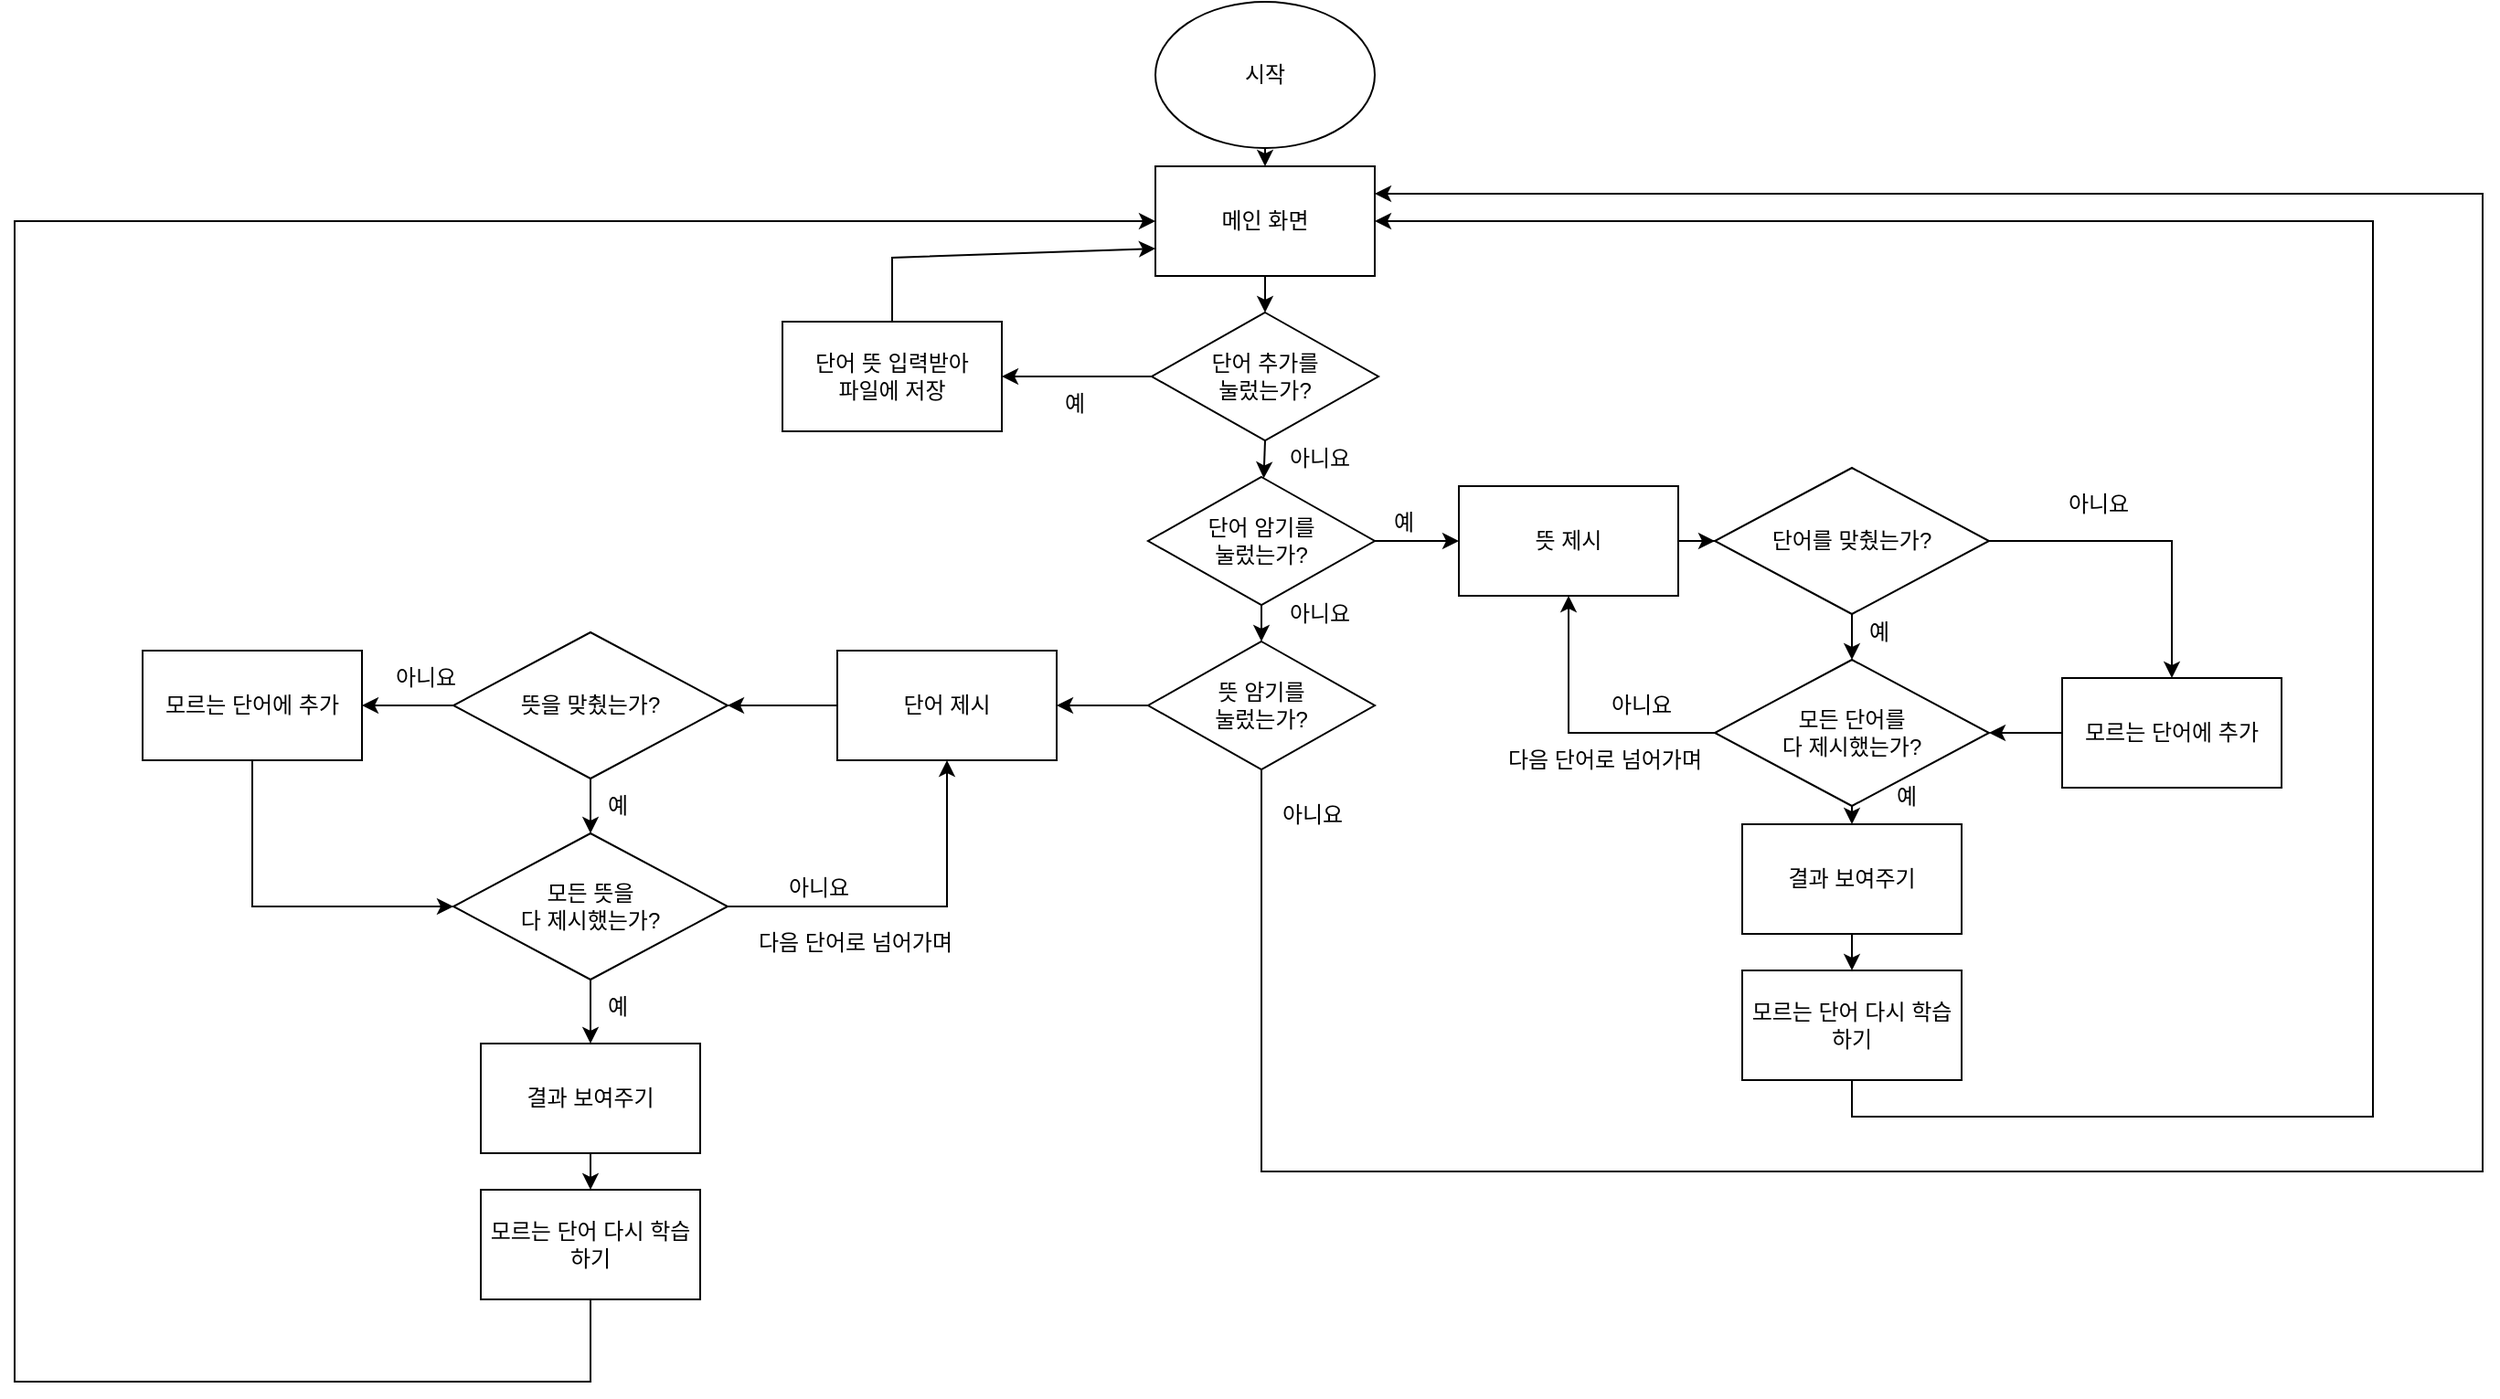 <mxfile version="24.2.0" type="github">
  <diagram name="페이지-1" id="NP-TIX0myfl4sf9b4IvR">
    <mxGraphModel dx="2634" dy="772" grid="1" gridSize="10" guides="1" tooltips="1" connect="1" arrows="1" fold="1" page="1" pageScale="1" pageWidth="1200" pageHeight="1920" math="0" shadow="0">
      <root>
        <mxCell id="0" />
        <mxCell id="1" parent="0" />
        <mxCell id="qKHeYkPvnPnLQPGrNLh1-1" value="시작" style="ellipse;whiteSpace=wrap;html=1;" vertex="1" parent="1">
          <mxGeometry x="354" y="30" width="120" height="80" as="geometry" />
        </mxCell>
        <mxCell id="qKHeYkPvnPnLQPGrNLh1-2" value="메인 화면" style="rounded=0;whiteSpace=wrap;html=1;" vertex="1" parent="1">
          <mxGeometry x="354" y="120" width="120" height="60" as="geometry" />
        </mxCell>
        <mxCell id="qKHeYkPvnPnLQPGrNLh1-3" value="단어 추가를&lt;div&gt;눌렀는가?&lt;/div&gt;" style="rhombus;whiteSpace=wrap;html=1;" vertex="1" parent="1">
          <mxGeometry x="352" y="200" width="124" height="70" as="geometry" />
        </mxCell>
        <mxCell id="qKHeYkPvnPnLQPGrNLh1-22" value="" style="edgeStyle=orthogonalEdgeStyle;rounded=0;orthogonalLoop=1;jettySize=auto;html=1;" edge="1" parent="1" source="qKHeYkPvnPnLQPGrNLh1-4" target="qKHeYkPvnPnLQPGrNLh1-20">
          <mxGeometry relative="1" as="geometry" />
        </mxCell>
        <mxCell id="qKHeYkPvnPnLQPGrNLh1-4" value="단어 암기를&lt;div&gt;눌렀는가?&lt;/div&gt;" style="rhombus;whiteSpace=wrap;html=1;" vertex="1" parent="1">
          <mxGeometry x="350" y="290" width="124" height="70" as="geometry" />
        </mxCell>
        <mxCell id="qKHeYkPvnPnLQPGrNLh1-93" style="edgeStyle=orthogonalEdgeStyle;rounded=0;orthogonalLoop=1;jettySize=auto;html=1;exitX=0;exitY=0.5;exitDx=0;exitDy=0;entryX=1;entryY=0.5;entryDx=0;entryDy=0;" edge="1" parent="1" source="qKHeYkPvnPnLQPGrNLh1-5" target="qKHeYkPvnPnLQPGrNLh1-72">
          <mxGeometry relative="1" as="geometry" />
        </mxCell>
        <mxCell id="qKHeYkPvnPnLQPGrNLh1-99" style="edgeStyle=orthogonalEdgeStyle;rounded=0;orthogonalLoop=1;jettySize=auto;html=1;exitX=0.5;exitY=1;exitDx=0;exitDy=0;entryX=1;entryY=0.25;entryDx=0;entryDy=0;" edge="1" parent="1" source="qKHeYkPvnPnLQPGrNLh1-5" target="qKHeYkPvnPnLQPGrNLh1-2">
          <mxGeometry relative="1" as="geometry">
            <Array as="points">
              <mxPoint x="412" y="670" />
              <mxPoint x="1080" y="670" />
              <mxPoint x="1080" y="135" />
            </Array>
          </mxGeometry>
        </mxCell>
        <mxCell id="qKHeYkPvnPnLQPGrNLh1-5" value="뜻 암기를&lt;div&gt;눌렀는가?&lt;/div&gt;" style="rhombus;whiteSpace=wrap;html=1;" vertex="1" parent="1">
          <mxGeometry x="350" y="380" width="124" height="70" as="geometry" />
        </mxCell>
        <mxCell id="qKHeYkPvnPnLQPGrNLh1-6" value="" style="endArrow=classic;html=1;rounded=0;exitX=0.5;exitY=1;exitDx=0;exitDy=0;entryX=0.5;entryY=0;entryDx=0;entryDy=0;" edge="1" parent="1" source="qKHeYkPvnPnLQPGrNLh1-1" target="qKHeYkPvnPnLQPGrNLh1-2">
          <mxGeometry width="50" height="50" relative="1" as="geometry">
            <mxPoint x="390" y="420" as="sourcePoint" />
            <mxPoint x="440" y="370" as="targetPoint" />
            <Array as="points" />
          </mxGeometry>
        </mxCell>
        <mxCell id="qKHeYkPvnPnLQPGrNLh1-7" value="" style="endArrow=classic;html=1;rounded=0;exitX=0.5;exitY=1;exitDx=0;exitDy=0;entryX=0.5;entryY=0;entryDx=0;entryDy=0;" edge="1" parent="1" source="qKHeYkPvnPnLQPGrNLh1-2" target="qKHeYkPvnPnLQPGrNLh1-3">
          <mxGeometry width="50" height="50" relative="1" as="geometry">
            <mxPoint x="424" y="90" as="sourcePoint" />
            <mxPoint x="424" y="130" as="targetPoint" />
            <Array as="points" />
          </mxGeometry>
        </mxCell>
        <mxCell id="qKHeYkPvnPnLQPGrNLh1-8" value="" style="endArrow=classic;html=1;rounded=0;exitX=0.5;exitY=1;exitDx=0;exitDy=0;" edge="1" parent="1" source="qKHeYkPvnPnLQPGrNLh1-3" target="qKHeYkPvnPnLQPGrNLh1-4">
          <mxGeometry width="50" height="50" relative="1" as="geometry">
            <mxPoint x="434" y="100" as="sourcePoint" />
            <mxPoint x="434" y="140" as="targetPoint" />
            <Array as="points" />
          </mxGeometry>
        </mxCell>
        <mxCell id="qKHeYkPvnPnLQPGrNLh1-9" value="" style="endArrow=classic;html=1;rounded=0;exitX=0.5;exitY=1;exitDx=0;exitDy=0;entryX=0.5;entryY=0;entryDx=0;entryDy=0;" edge="1" parent="1" source="qKHeYkPvnPnLQPGrNLh1-4" target="qKHeYkPvnPnLQPGrNLh1-5">
          <mxGeometry width="50" height="50" relative="1" as="geometry">
            <mxPoint x="444" y="110" as="sourcePoint" />
            <mxPoint x="444" y="150" as="targetPoint" />
            <Array as="points" />
          </mxGeometry>
        </mxCell>
        <mxCell id="qKHeYkPvnPnLQPGrNLh1-10" value="단어 뜻 입력받아&lt;div&gt;파일에 저장&lt;/div&gt;" style="rounded=0;whiteSpace=wrap;html=1;" vertex="1" parent="1">
          <mxGeometry x="150" y="205" width="120" height="60" as="geometry" />
        </mxCell>
        <mxCell id="qKHeYkPvnPnLQPGrNLh1-11" value="" style="endArrow=classic;html=1;rounded=0;exitX=0;exitY=0.5;exitDx=0;exitDy=0;entryX=1;entryY=0.5;entryDx=0;entryDy=0;" edge="1" parent="1" source="qKHeYkPvnPnLQPGrNLh1-3" target="qKHeYkPvnPnLQPGrNLh1-10">
          <mxGeometry width="50" height="50" relative="1" as="geometry">
            <mxPoint x="454" y="120" as="sourcePoint" />
            <mxPoint x="454" y="160" as="targetPoint" />
            <Array as="points" />
          </mxGeometry>
        </mxCell>
        <mxCell id="qKHeYkPvnPnLQPGrNLh1-12" value="" style="endArrow=classic;html=1;rounded=0;exitX=0.5;exitY=0;exitDx=0;exitDy=0;entryX=0;entryY=0.75;entryDx=0;entryDy=0;" edge="1" parent="1" source="qKHeYkPvnPnLQPGrNLh1-10" target="qKHeYkPvnPnLQPGrNLh1-2">
          <mxGeometry width="50" height="50" relative="1" as="geometry">
            <mxPoint x="464" y="130" as="sourcePoint" />
            <mxPoint x="464" y="170" as="targetPoint" />
            <Array as="points">
              <mxPoint x="210" y="170" />
            </Array>
          </mxGeometry>
        </mxCell>
        <mxCell id="qKHeYkPvnPnLQPGrNLh1-13" value="예" style="text;html=1;align=center;verticalAlign=middle;whiteSpace=wrap;rounded=0;" vertex="1" parent="1">
          <mxGeometry x="280" y="235" width="60" height="30" as="geometry" />
        </mxCell>
        <mxCell id="qKHeYkPvnPnLQPGrNLh1-15" value="예" style="text;html=1;align=center;verticalAlign=middle;whiteSpace=wrap;rounded=0;" vertex="1" parent="1">
          <mxGeometry x="460" y="300" width="60" height="30" as="geometry" />
        </mxCell>
        <mxCell id="qKHeYkPvnPnLQPGrNLh1-16" value="예" style="text;html=1;align=center;verticalAlign=middle;whiteSpace=wrap;rounded=0;" vertex="1" parent="1">
          <mxGeometry x="30" y="455" width="60" height="30" as="geometry" />
        </mxCell>
        <mxCell id="qKHeYkPvnPnLQPGrNLh1-17" value="아니요" style="text;html=1;align=center;verticalAlign=middle;whiteSpace=wrap;rounded=0;" vertex="1" parent="1">
          <mxGeometry x="414" y="265" width="60" height="30" as="geometry" />
        </mxCell>
        <mxCell id="qKHeYkPvnPnLQPGrNLh1-18" value="아니요" style="text;html=1;align=center;verticalAlign=middle;whiteSpace=wrap;rounded=0;" vertex="1" parent="1">
          <mxGeometry x="414" y="350" width="60" height="30" as="geometry" />
        </mxCell>
        <mxCell id="qKHeYkPvnPnLQPGrNLh1-19" value="아니요" style="text;html=1;align=center;verticalAlign=middle;whiteSpace=wrap;rounded=0;" vertex="1" parent="1">
          <mxGeometry x="410" y="460" width="60" height="30" as="geometry" />
        </mxCell>
        <mxCell id="qKHeYkPvnPnLQPGrNLh1-23" value="" style="edgeStyle=orthogonalEdgeStyle;rounded=0;orthogonalLoop=1;jettySize=auto;html=1;" edge="1" parent="1" source="qKHeYkPvnPnLQPGrNLh1-20" target="qKHeYkPvnPnLQPGrNLh1-21">
          <mxGeometry relative="1" as="geometry" />
        </mxCell>
        <mxCell id="qKHeYkPvnPnLQPGrNLh1-20" value="뜻 제시" style="rounded=0;whiteSpace=wrap;html=1;" vertex="1" parent="1">
          <mxGeometry x="520" y="295" width="120" height="60" as="geometry" />
        </mxCell>
        <mxCell id="qKHeYkPvnPnLQPGrNLh1-25" value="" style="edgeStyle=orthogonalEdgeStyle;rounded=0;orthogonalLoop=1;jettySize=auto;html=1;" edge="1" parent="1" source="qKHeYkPvnPnLQPGrNLh1-21" target="qKHeYkPvnPnLQPGrNLh1-24">
          <mxGeometry relative="1" as="geometry" />
        </mxCell>
        <mxCell id="qKHeYkPvnPnLQPGrNLh1-32" style="edgeStyle=orthogonalEdgeStyle;rounded=0;orthogonalLoop=1;jettySize=auto;html=1;exitX=0.5;exitY=1;exitDx=0;exitDy=0;entryX=0.5;entryY=0;entryDx=0;entryDy=0;" edge="1" parent="1" source="qKHeYkPvnPnLQPGrNLh1-21" target="qKHeYkPvnPnLQPGrNLh1-38">
          <mxGeometry relative="1" as="geometry" />
        </mxCell>
        <mxCell id="qKHeYkPvnPnLQPGrNLh1-21" value="단어를 맞췄는가?" style="rhombus;whiteSpace=wrap;html=1;" vertex="1" parent="1">
          <mxGeometry x="660" y="285" width="150" height="80" as="geometry" />
        </mxCell>
        <mxCell id="qKHeYkPvnPnLQPGrNLh1-35" style="edgeStyle=orthogonalEdgeStyle;rounded=0;orthogonalLoop=1;jettySize=auto;html=1;exitX=0;exitY=0.5;exitDx=0;exitDy=0;entryX=1;entryY=0.5;entryDx=0;entryDy=0;" edge="1" parent="1" source="qKHeYkPvnPnLQPGrNLh1-24" target="qKHeYkPvnPnLQPGrNLh1-38">
          <mxGeometry relative="1" as="geometry">
            <mxPoint x="580" y="360" as="targetPoint" />
          </mxGeometry>
        </mxCell>
        <mxCell id="qKHeYkPvnPnLQPGrNLh1-24" value="모르는 단어에 추가" style="rounded=0;whiteSpace=wrap;html=1;" vertex="1" parent="1">
          <mxGeometry x="850" y="400" width="120" height="60" as="geometry" />
        </mxCell>
        <mxCell id="qKHeYkPvnPnLQPGrNLh1-26" value="아니요" style="text;html=1;align=center;verticalAlign=middle;whiteSpace=wrap;rounded=0;" vertex="1" parent="1">
          <mxGeometry x="840" y="290" width="60" height="30" as="geometry" />
        </mxCell>
        <mxCell id="qKHeYkPvnPnLQPGrNLh1-27" value="예" style="text;html=1;align=center;verticalAlign=middle;whiteSpace=wrap;rounded=0;" vertex="1" parent="1">
          <mxGeometry x="720" y="360" width="60" height="30" as="geometry" />
        </mxCell>
        <mxCell id="qKHeYkPvnPnLQPGrNLh1-33" value="다음 단어로 넘어가며" style="text;html=1;align=center;verticalAlign=middle;whiteSpace=wrap;rounded=0;" vertex="1" parent="1">
          <mxGeometry x="540" y="430" width="120" height="30" as="geometry" />
        </mxCell>
        <mxCell id="qKHeYkPvnPnLQPGrNLh1-42" style="edgeStyle=orthogonalEdgeStyle;rounded=0;orthogonalLoop=1;jettySize=auto;html=1;exitX=0.5;exitY=1;exitDx=0;exitDy=0;entryX=0.5;entryY=0;entryDx=0;entryDy=0;" edge="1" parent="1" source="qKHeYkPvnPnLQPGrNLh1-38" target="qKHeYkPvnPnLQPGrNLh1-40">
          <mxGeometry relative="1" as="geometry" />
        </mxCell>
        <mxCell id="qKHeYkPvnPnLQPGrNLh1-44" style="edgeStyle=orthogonalEdgeStyle;rounded=0;orthogonalLoop=1;jettySize=auto;html=1;exitX=0;exitY=0.5;exitDx=0;exitDy=0;entryX=0.5;entryY=1;entryDx=0;entryDy=0;" edge="1" parent="1" source="qKHeYkPvnPnLQPGrNLh1-38" target="qKHeYkPvnPnLQPGrNLh1-20">
          <mxGeometry relative="1" as="geometry" />
        </mxCell>
        <mxCell id="qKHeYkPvnPnLQPGrNLh1-38" value="모든 단어를&lt;div&gt;다 제시했는가?&lt;/div&gt;" style="rhombus;whiteSpace=wrap;html=1;" vertex="1" parent="1">
          <mxGeometry x="660" y="390" width="150" height="80" as="geometry" />
        </mxCell>
        <mxCell id="qKHeYkPvnPnLQPGrNLh1-43" style="edgeStyle=orthogonalEdgeStyle;rounded=0;orthogonalLoop=1;jettySize=auto;html=1;exitX=0.5;exitY=1;exitDx=0;exitDy=0;entryX=0.5;entryY=0;entryDx=0;entryDy=0;" edge="1" parent="1" source="qKHeYkPvnPnLQPGrNLh1-40" target="qKHeYkPvnPnLQPGrNLh1-41">
          <mxGeometry relative="1" as="geometry" />
        </mxCell>
        <mxCell id="qKHeYkPvnPnLQPGrNLh1-40" value="결과 보여주기" style="rounded=0;whiteSpace=wrap;html=1;" vertex="1" parent="1">
          <mxGeometry x="675" y="480" width="120" height="60" as="geometry" />
        </mxCell>
        <mxCell id="qKHeYkPvnPnLQPGrNLh1-47" style="edgeStyle=orthogonalEdgeStyle;rounded=0;orthogonalLoop=1;jettySize=auto;html=1;exitX=0.5;exitY=1;exitDx=0;exitDy=0;entryX=1;entryY=0.5;entryDx=0;entryDy=0;" edge="1" parent="1" source="qKHeYkPvnPnLQPGrNLh1-41" target="qKHeYkPvnPnLQPGrNLh1-2">
          <mxGeometry relative="1" as="geometry">
            <Array as="points">
              <mxPoint x="735" y="640" />
              <mxPoint x="1020" y="640" />
              <mxPoint x="1020" y="150" />
            </Array>
          </mxGeometry>
        </mxCell>
        <mxCell id="qKHeYkPvnPnLQPGrNLh1-41" value="모르는 단어 다시 학습하기" style="rounded=0;whiteSpace=wrap;html=1;" vertex="1" parent="1">
          <mxGeometry x="675" y="560" width="120" height="60" as="geometry" />
        </mxCell>
        <mxCell id="qKHeYkPvnPnLQPGrNLh1-45" value="예" style="text;html=1;align=center;verticalAlign=middle;whiteSpace=wrap;rounded=0;" vertex="1" parent="1">
          <mxGeometry x="735" y="450" width="60" height="30" as="geometry" />
        </mxCell>
        <mxCell id="qKHeYkPvnPnLQPGrNLh1-46" value="아니요" style="text;html=1;align=center;verticalAlign=middle;whiteSpace=wrap;rounded=0;" vertex="1" parent="1">
          <mxGeometry x="590" y="400" width="60" height="30" as="geometry" />
        </mxCell>
        <mxCell id="qKHeYkPvnPnLQPGrNLh1-71" value="" style="edgeStyle=orthogonalEdgeStyle;rounded=0;orthogonalLoop=1;jettySize=auto;html=1;" edge="1" parent="1" source="qKHeYkPvnPnLQPGrNLh1-72" target="qKHeYkPvnPnLQPGrNLh1-75">
          <mxGeometry relative="1" as="geometry" />
        </mxCell>
        <mxCell id="qKHeYkPvnPnLQPGrNLh1-72" value="단어 제시" style="rounded=0;whiteSpace=wrap;html=1;" vertex="1" parent="1">
          <mxGeometry x="180" y="385" width="120" height="60" as="geometry" />
        </mxCell>
        <mxCell id="qKHeYkPvnPnLQPGrNLh1-73" value="" style="edgeStyle=orthogonalEdgeStyle;rounded=0;orthogonalLoop=1;jettySize=auto;html=1;" edge="1" parent="1" source="qKHeYkPvnPnLQPGrNLh1-75" target="qKHeYkPvnPnLQPGrNLh1-77">
          <mxGeometry relative="1" as="geometry" />
        </mxCell>
        <mxCell id="qKHeYkPvnPnLQPGrNLh1-74" style="edgeStyle=orthogonalEdgeStyle;rounded=0;orthogonalLoop=1;jettySize=auto;html=1;exitX=0.5;exitY=1;exitDx=0;exitDy=0;entryX=0.5;entryY=0;entryDx=0;entryDy=0;" edge="1" parent="1" source="qKHeYkPvnPnLQPGrNLh1-75" target="qKHeYkPvnPnLQPGrNLh1-83">
          <mxGeometry relative="1" as="geometry" />
        </mxCell>
        <mxCell id="qKHeYkPvnPnLQPGrNLh1-75" value="뜻을 맞췄는가?" style="rhombus;whiteSpace=wrap;html=1;" vertex="1" parent="1">
          <mxGeometry x="-30" y="375" width="150" height="80" as="geometry" />
        </mxCell>
        <mxCell id="qKHeYkPvnPnLQPGrNLh1-96" style="edgeStyle=orthogonalEdgeStyle;rounded=0;orthogonalLoop=1;jettySize=auto;html=1;exitX=0.5;exitY=1;exitDx=0;exitDy=0;entryX=0;entryY=0.5;entryDx=0;entryDy=0;" edge="1" parent="1" source="qKHeYkPvnPnLQPGrNLh1-77" target="qKHeYkPvnPnLQPGrNLh1-83">
          <mxGeometry relative="1" as="geometry" />
        </mxCell>
        <mxCell id="qKHeYkPvnPnLQPGrNLh1-77" value="모르는 단어에 추가" style="rounded=0;whiteSpace=wrap;html=1;" vertex="1" parent="1">
          <mxGeometry x="-200" y="385" width="120" height="60" as="geometry" />
        </mxCell>
        <mxCell id="qKHeYkPvnPnLQPGrNLh1-78" value="아니요" style="text;html=1;align=center;verticalAlign=middle;whiteSpace=wrap;rounded=0;" vertex="1" parent="1">
          <mxGeometry x="-75" y="385" width="60" height="30" as="geometry" />
        </mxCell>
        <mxCell id="qKHeYkPvnPnLQPGrNLh1-79" value="예" style="text;html=1;align=center;verticalAlign=middle;whiteSpace=wrap;rounded=0;" vertex="1" parent="1">
          <mxGeometry x="30" y="565" width="60" height="30" as="geometry" />
        </mxCell>
        <mxCell id="qKHeYkPvnPnLQPGrNLh1-80" value="다음 단어로 넘어가며" style="text;html=1;align=center;verticalAlign=middle;whiteSpace=wrap;rounded=0;" vertex="1" parent="1">
          <mxGeometry x="130" y="530" width="120" height="30" as="geometry" />
        </mxCell>
        <mxCell id="qKHeYkPvnPnLQPGrNLh1-81" style="edgeStyle=orthogonalEdgeStyle;rounded=0;orthogonalLoop=1;jettySize=auto;html=1;exitX=0.5;exitY=1;exitDx=0;exitDy=0;entryX=0.5;entryY=0;entryDx=0;entryDy=0;" edge="1" parent="1" source="qKHeYkPvnPnLQPGrNLh1-83" target="qKHeYkPvnPnLQPGrNLh1-85">
          <mxGeometry relative="1" as="geometry" />
        </mxCell>
        <mxCell id="qKHeYkPvnPnLQPGrNLh1-91" style="edgeStyle=orthogonalEdgeStyle;rounded=0;orthogonalLoop=1;jettySize=auto;html=1;exitX=1;exitY=0.5;exitDx=0;exitDy=0;entryX=0.5;entryY=1;entryDx=0;entryDy=0;" edge="1" parent="1" source="qKHeYkPvnPnLQPGrNLh1-83" target="qKHeYkPvnPnLQPGrNLh1-72">
          <mxGeometry relative="1" as="geometry" />
        </mxCell>
        <mxCell id="qKHeYkPvnPnLQPGrNLh1-83" value="모든 뜻을&lt;div&gt;다 제시했는가?&lt;/div&gt;" style="rhombus;whiteSpace=wrap;html=1;" vertex="1" parent="1">
          <mxGeometry x="-30" y="485" width="150" height="80" as="geometry" />
        </mxCell>
        <mxCell id="qKHeYkPvnPnLQPGrNLh1-84" style="edgeStyle=orthogonalEdgeStyle;rounded=0;orthogonalLoop=1;jettySize=auto;html=1;exitX=0.5;exitY=1;exitDx=0;exitDy=0;entryX=0.5;entryY=0;entryDx=0;entryDy=0;" edge="1" parent="1" source="qKHeYkPvnPnLQPGrNLh1-85" target="qKHeYkPvnPnLQPGrNLh1-87">
          <mxGeometry relative="1" as="geometry" />
        </mxCell>
        <mxCell id="qKHeYkPvnPnLQPGrNLh1-85" value="결과 보여주기" style="rounded=0;whiteSpace=wrap;html=1;" vertex="1" parent="1">
          <mxGeometry x="-15" y="600" width="120" height="60" as="geometry" />
        </mxCell>
        <mxCell id="qKHeYkPvnPnLQPGrNLh1-97" style="edgeStyle=orthogonalEdgeStyle;rounded=0;orthogonalLoop=1;jettySize=auto;html=1;exitX=0.5;exitY=1;exitDx=0;exitDy=0;entryX=0;entryY=0.5;entryDx=0;entryDy=0;" edge="1" parent="1" source="qKHeYkPvnPnLQPGrNLh1-87" target="qKHeYkPvnPnLQPGrNLh1-2">
          <mxGeometry relative="1" as="geometry">
            <Array as="points">
              <mxPoint x="45" y="785" />
              <mxPoint x="-270" y="785" />
              <mxPoint x="-270" y="150" />
            </Array>
          </mxGeometry>
        </mxCell>
        <mxCell id="qKHeYkPvnPnLQPGrNLh1-87" value="모르는 단어 다시 학습하기" style="rounded=0;whiteSpace=wrap;html=1;" vertex="1" parent="1">
          <mxGeometry x="-15" y="680" width="120" height="60" as="geometry" />
        </mxCell>
        <mxCell id="qKHeYkPvnPnLQPGrNLh1-89" value="아니요" style="text;html=1;align=center;verticalAlign=middle;whiteSpace=wrap;rounded=0;" vertex="1" parent="1">
          <mxGeometry x="140" y="500" width="60" height="30" as="geometry" />
        </mxCell>
      </root>
    </mxGraphModel>
  </diagram>
</mxfile>

